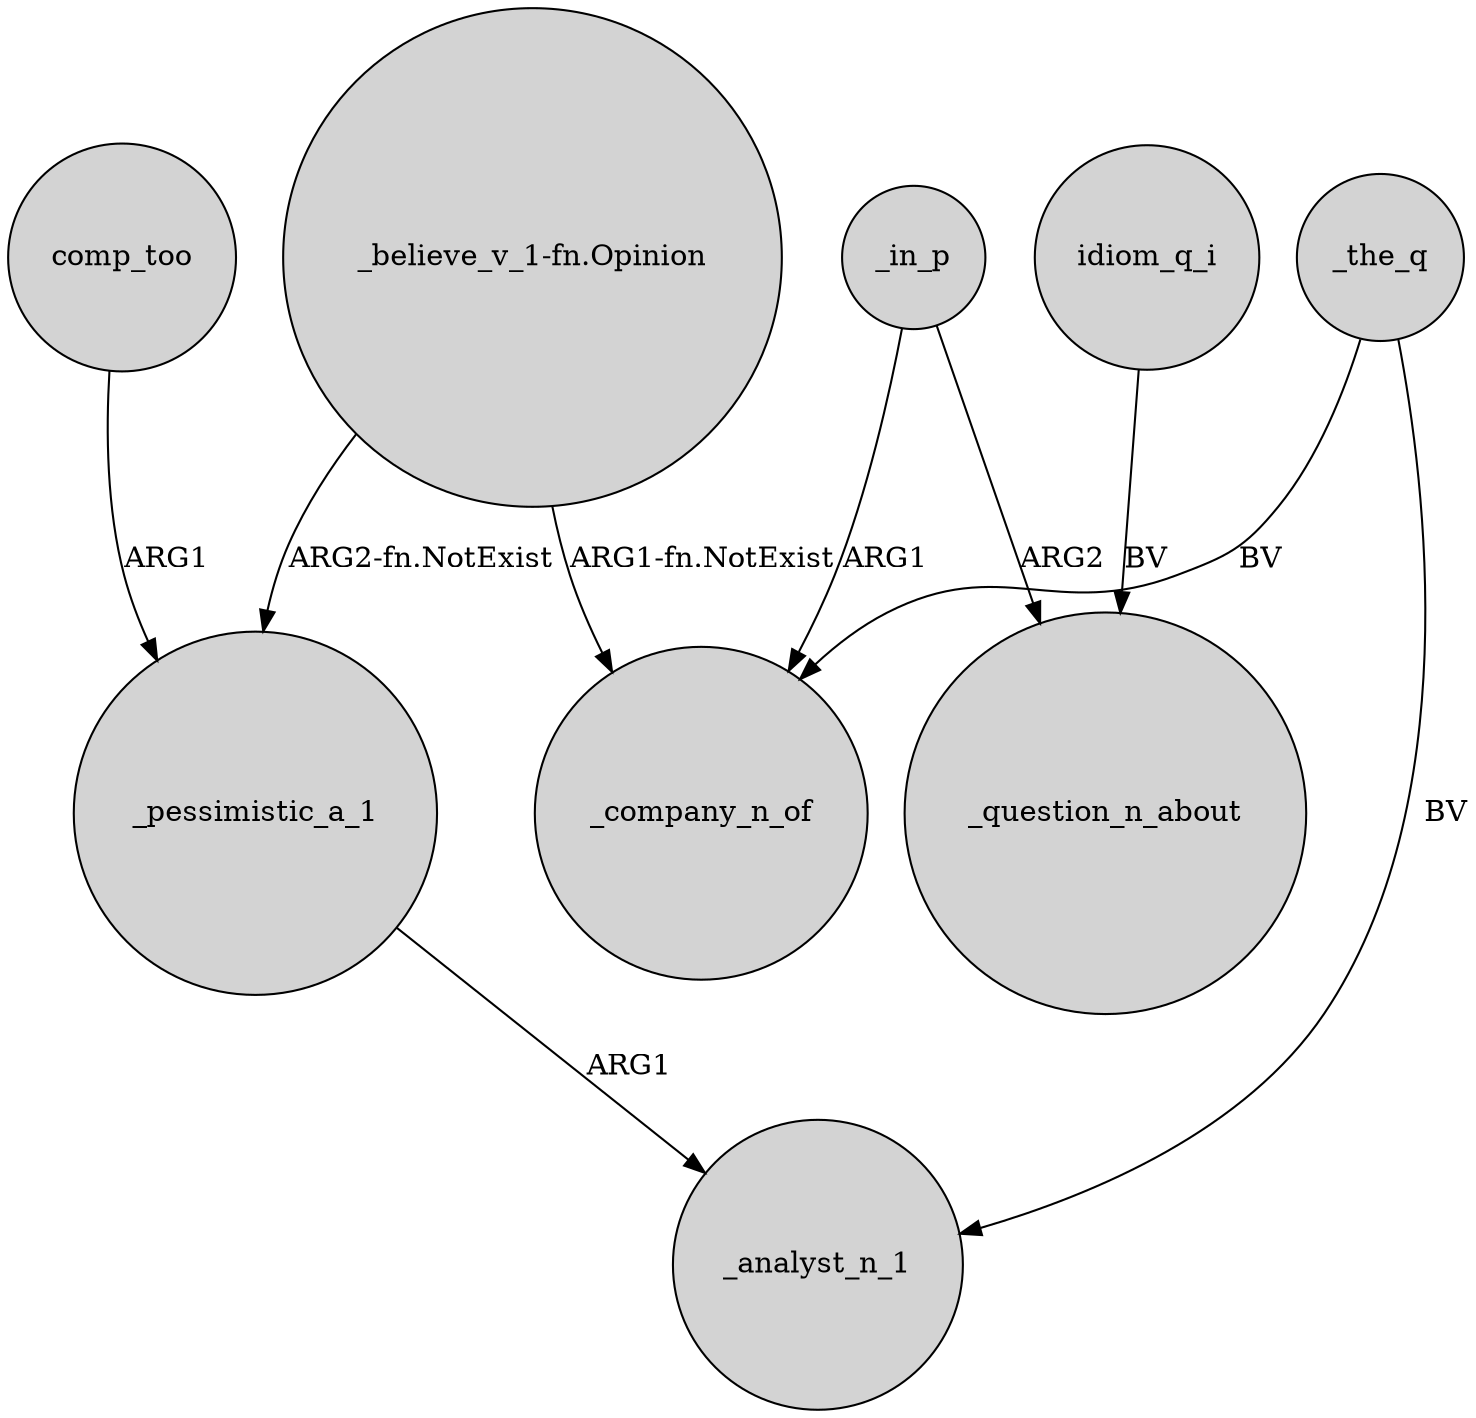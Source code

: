 digraph {
	node [shape=circle style=filled]
	"_believe_v_1-fn.Opinion" -> _company_n_of [label="ARG1-fn.NotExist"]
	_the_q -> _analyst_n_1 [label=BV]
	"_believe_v_1-fn.Opinion" -> _pessimistic_a_1 [label="ARG2-fn.NotExist"]
	_in_p -> _company_n_of [label=ARG1]
	_the_q -> _company_n_of [label=BV]
	idiom_q_i -> _question_n_about [label=BV]
	_pessimistic_a_1 -> _analyst_n_1 [label=ARG1]
	comp_too -> _pessimistic_a_1 [label=ARG1]
	_in_p -> _question_n_about [label=ARG2]
}
